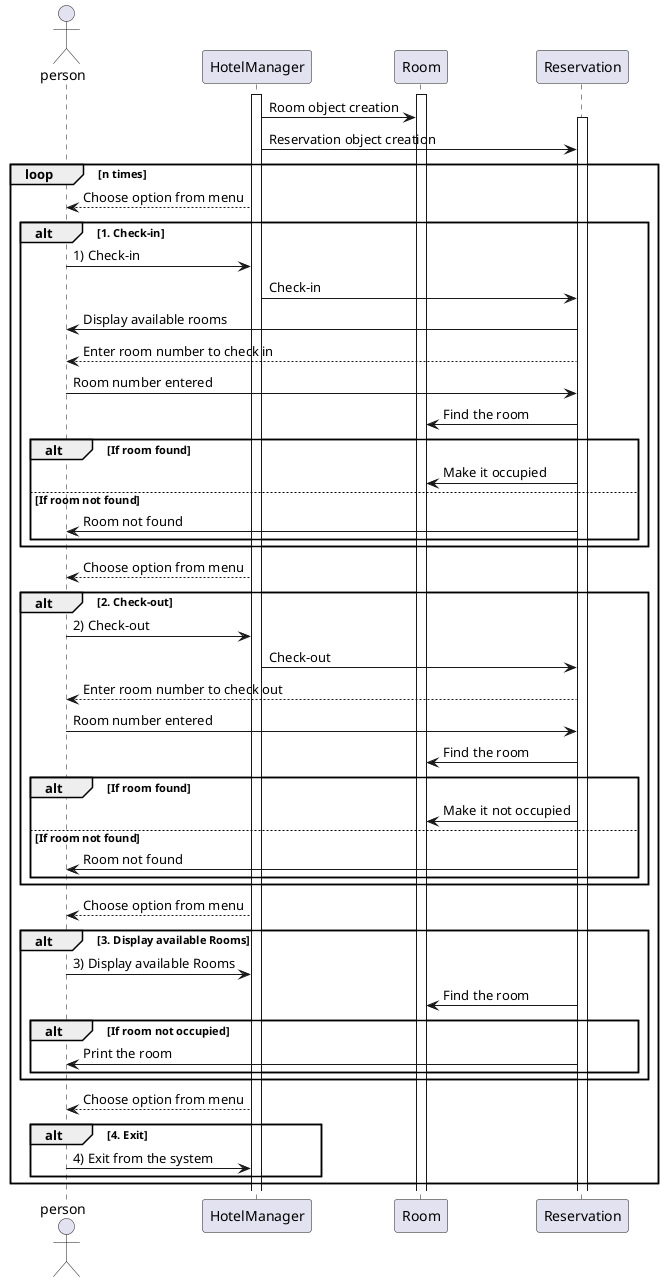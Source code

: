 @startuml

actor person

activate HotelManager
activate Room
HotelManager -> Room : Room object creation
activate Reservation
HotelManager -> Reservation : Reservation object creation
loop n times
    
    HotelManager --> person :  Choose option from menu
    alt 1. Check-in
        person -> HotelManager : 1) Check-in
        HotelManager -> Reservation : Check-in
        Reservation -> person : Display available rooms
        Reservation --> person : Enter room number to check in
        person -> Reservation : Room number entered
        Reservation -> Room : Find the room
        alt If room found
            Reservation -> Room : Make it occupied
        else If room not found
            Reservation -> person : Room not found
        end
    end

    HotelManager --> person :  Choose option from menu
    alt 2. Check-out
        person -> HotelManager : 2) Check-out
        HotelManager -> Reservation : Check-out
        Reservation --> person : Enter room number to check out
        person -> Reservation : Room number entered
        Reservation -> Room : Find the room
        alt If room found
            Reservation -> Room : Make it not occupied
        else If room not found
            Reservation -> person : Room not found
        end
    end

    HotelManager --> person :  Choose option from menu
    alt 3. Display available Rooms
        person -> HotelManager : 3) Display available Rooms
        Reservation -> Room : Find the room
        alt If room not occupied
            Reservation -> person : Print the room
        end
    end

    HotelManager --> person :  Choose option from menu
    alt 4. Exit
        person -> HotelManager : 4) Exit from the system

    end
end


@enduml